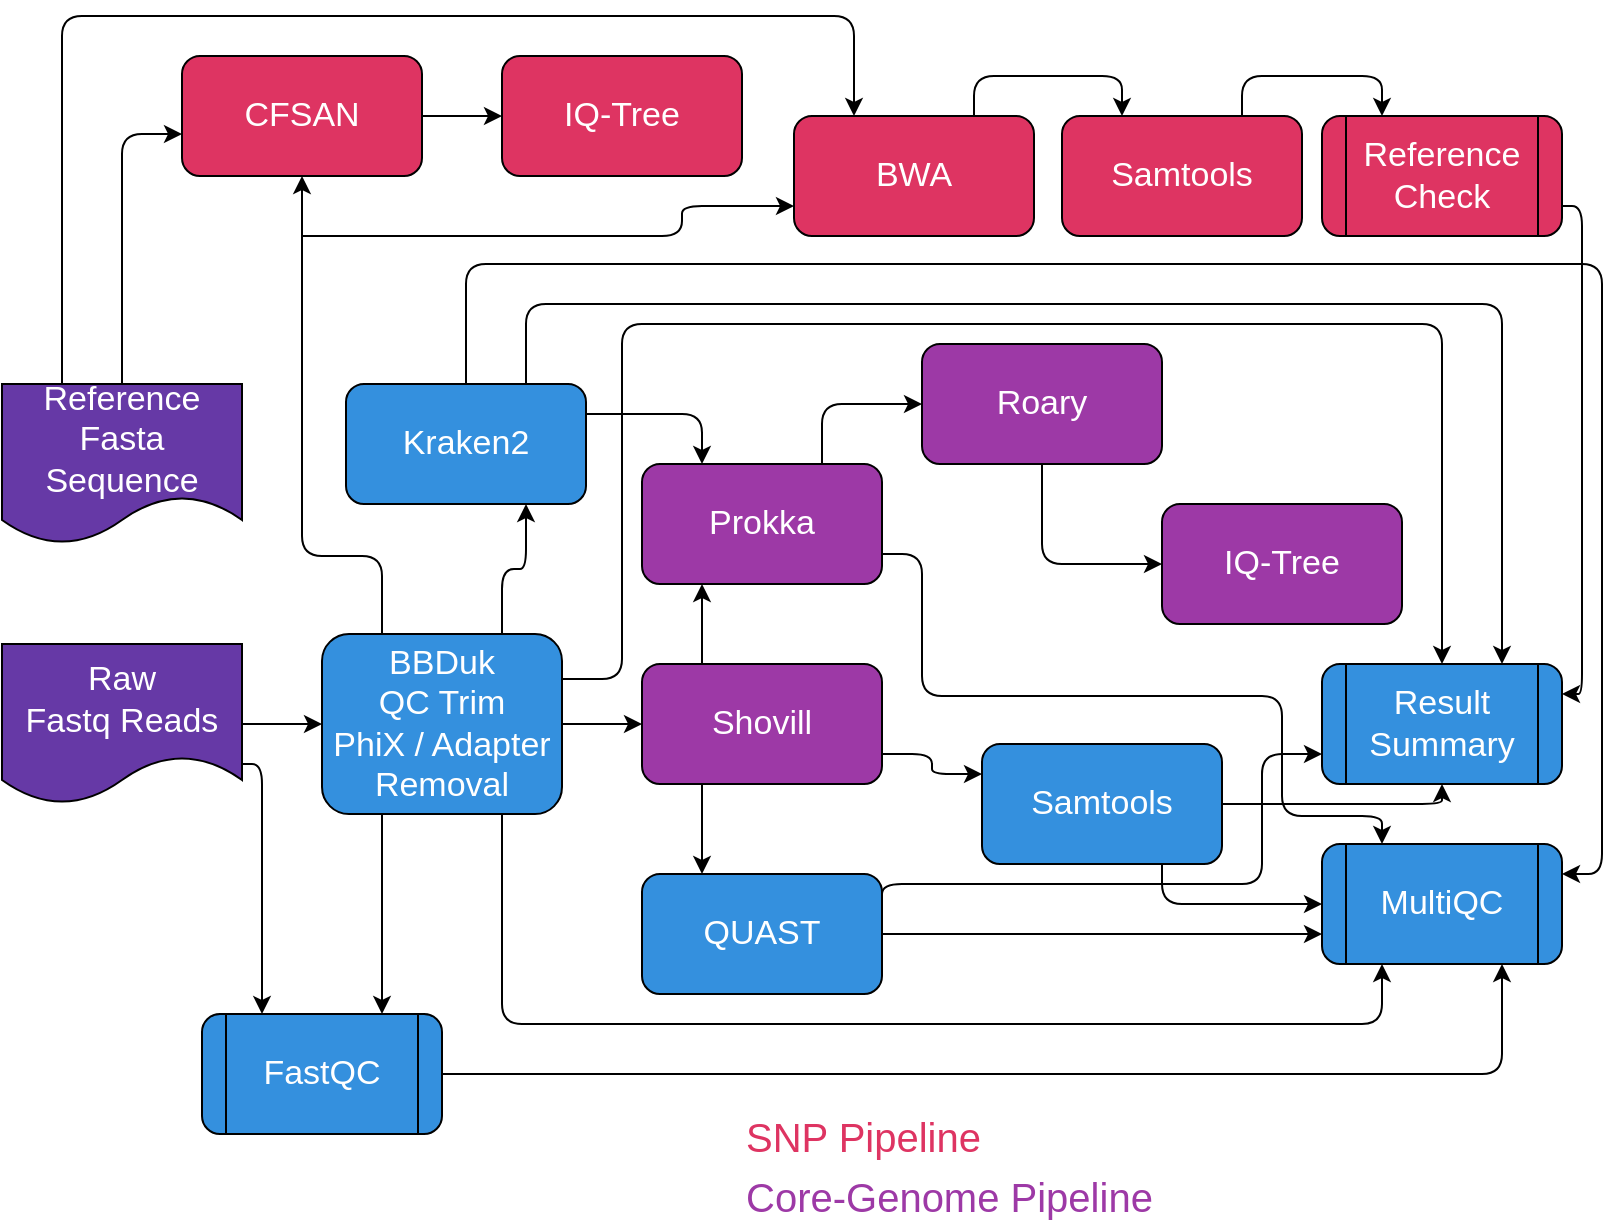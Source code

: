 <mxfile version="15.2.7" type="device"><diagram name="Page-1" id="c7558073-3199-34d8-9f00-42111426c3f3"><mxGraphModel dx="1143" dy="601" grid="1" gridSize="10" guides="1" tooltips="1" connect="1" arrows="1" fold="1" page="1" pageScale="1" pageWidth="826" pageHeight="1169" background="none" math="0" shadow="0"><root><mxCell id="0"/><mxCell id="1" parent="0"/><mxCell id="AH-zZbvjfdgHSXruQW5m-133" style="edgeStyle=orthogonalEdgeStyle;rounded=1;orthogonalLoop=1;jettySize=auto;html=1;exitX=1;exitY=0.75;exitDx=0;exitDy=0;entryX=0.25;entryY=0;entryDx=0;entryDy=0;fontSize=17;" parent="1" source="AH-zZbvjfdgHSXruQW5m-96" target="AH-zZbvjfdgHSXruQW5m-117" edge="1"><mxGeometry relative="1" as="geometry"><Array as="points"><mxPoint x="140" y="414"/></Array></mxGeometry></mxCell><mxCell id="AH-zZbvjfdgHSXruQW5m-96" value="&lt;div style=&quot;font-size: 17px&quot;&gt;&lt;font style=&quot;font-size: 17px&quot;&gt;Raw &lt;br&gt;&lt;/font&gt;&lt;/div&gt;&lt;div style=&quot;font-size: 17px&quot;&gt;&lt;font style=&quot;font-size: 17px&quot;&gt;Fastq Reads&lt;/font&gt;&lt;/div&gt;" style="shape=document;whiteSpace=wrap;html=1;boundedLbl=1;fontColor=#FFFFFF;fillColor=#6639A6;" parent="1" vertex="1"><mxGeometry x="10" y="354" width="120" height="80" as="geometry"/></mxCell><mxCell id="AH-zZbvjfdgHSXruQW5m-122" style="edgeStyle=orthogonalEdgeStyle;rounded=1;orthogonalLoop=1;jettySize=auto;html=1;exitX=0.75;exitY=0;exitDx=0;exitDy=0;entryX=0.75;entryY=1;entryDx=0;entryDy=0;fontSize=17;" parent="1" source="AH-zZbvjfdgHSXruQW5m-100" target="AH-zZbvjfdgHSXruQW5m-101" edge="1"><mxGeometry relative="1" as="geometry"/></mxCell><mxCell id="AH-zZbvjfdgHSXruQW5m-126" style="edgeStyle=orthogonalEdgeStyle;rounded=1;orthogonalLoop=1;jettySize=auto;html=1;exitX=1;exitY=0.5;exitDx=0;exitDy=0;entryX=0;entryY=0.5;entryDx=0;entryDy=0;fontSize=17;" parent="1" source="AH-zZbvjfdgHSXruQW5m-100" target="AH-zZbvjfdgHSXruQW5m-102" edge="1"><mxGeometry relative="1" as="geometry"/></mxCell><mxCell id="AH-zZbvjfdgHSXruQW5m-135" style="edgeStyle=orthogonalEdgeStyle;rounded=0;orthogonalLoop=1;jettySize=auto;html=1;exitX=0.25;exitY=1;exitDx=0;exitDy=0;entryX=0.75;entryY=0;entryDx=0;entryDy=0;fontSize=17;" parent="1" source="AH-zZbvjfdgHSXruQW5m-100" target="AH-zZbvjfdgHSXruQW5m-117" edge="1"><mxGeometry relative="1" as="geometry"/></mxCell><mxCell id="AH-zZbvjfdgHSXruQW5m-146" style="edgeStyle=orthogonalEdgeStyle;rounded=1;orthogonalLoop=1;jettySize=auto;html=1;exitX=0.75;exitY=1;exitDx=0;exitDy=0;entryX=0.25;entryY=1;entryDx=0;entryDy=0;fontSize=17;" parent="1" source="AH-zZbvjfdgHSXruQW5m-100" target="AH-zZbvjfdgHSXruQW5m-119" edge="1"><mxGeometry relative="1" as="geometry"><Array as="points"><mxPoint x="260" y="544"/><mxPoint x="700" y="544"/></Array></mxGeometry></mxCell><mxCell id="AH-zZbvjfdgHSXruQW5m-152" style="edgeStyle=orthogonalEdgeStyle;rounded=1;orthogonalLoop=1;jettySize=auto;html=1;exitX=1;exitY=0.25;exitDx=0;exitDy=0;entryX=0.5;entryY=0;entryDx=0;entryDy=0;fontSize=17;" parent="1" source="AH-zZbvjfdgHSXruQW5m-100" target="AH-zZbvjfdgHSXruQW5m-150" edge="1"><mxGeometry relative="1" as="geometry"><Array as="points"><mxPoint x="320" y="372"/><mxPoint x="320" y="194"/><mxPoint x="730" y="194"/></Array></mxGeometry></mxCell><mxCell id="8ZQ6IaXbmyQ2j4R4nJR4-14" style="edgeStyle=orthogonalEdgeStyle;rounded=1;orthogonalLoop=1;jettySize=auto;html=1;exitX=0.25;exitY=0;exitDx=0;exitDy=0;entryX=0.5;entryY=1;entryDx=0;entryDy=0;" edge="1" parent="1" source="AH-zZbvjfdgHSXruQW5m-100" target="8ZQ6IaXbmyQ2j4R4nJR4-5"><mxGeometry relative="1" as="geometry"><Array as="points"><mxPoint x="200" y="310"/><mxPoint x="160" y="310"/></Array></mxGeometry></mxCell><mxCell id="AH-zZbvjfdgHSXruQW5m-100" value="&lt;div style=&quot;font-size: 17px;&quot;&gt;BBDuk&lt;/div&gt;&lt;div style=&quot;font-size: 17px;&quot;&gt;QC Trim&lt;br style=&quot;font-size: 17px;&quot;&gt;&lt;/div&gt;&lt;div style=&quot;font-size: 17px;&quot;&gt;PhiX / Adapter&lt;/div&gt;&lt;div style=&quot;font-size: 17px;&quot;&gt;Removal&lt;br style=&quot;font-size: 17px;&quot;&gt;&lt;/div&gt;" style="rounded=1;whiteSpace=wrap;html=1;fontSize=17;glass=0;sketch=0;shadow=0;fontColor=#FFFFFF;fillColor=#3490DE;" parent="1" vertex="1"><mxGeometry x="170" y="349" width="120" height="90" as="geometry"/></mxCell><mxCell id="AH-zZbvjfdgHSXruQW5m-156" style="edgeStyle=orthogonalEdgeStyle;rounded=1;orthogonalLoop=1;jettySize=auto;html=1;exitX=0.5;exitY=0;exitDx=0;exitDy=0;entryX=1;entryY=0.25;entryDx=0;entryDy=0;fontSize=17;" parent="1" source="AH-zZbvjfdgHSXruQW5m-101" target="AH-zZbvjfdgHSXruQW5m-119" edge="1"><mxGeometry relative="1" as="geometry"><Array as="points"><mxPoint x="242" y="164"/><mxPoint x="810" y="164"/><mxPoint x="810" y="469"/></Array></mxGeometry></mxCell><mxCell id="AH-zZbvjfdgHSXruQW5m-157" style="edgeStyle=orthogonalEdgeStyle;rounded=1;orthogonalLoop=1;jettySize=auto;html=1;exitX=0.75;exitY=0;exitDx=0;exitDy=0;entryX=0.75;entryY=0;entryDx=0;entryDy=0;fontSize=17;" parent="1" source="AH-zZbvjfdgHSXruQW5m-101" target="AH-zZbvjfdgHSXruQW5m-150" edge="1"><mxGeometry relative="1" as="geometry"><Array as="points"><mxPoint x="272" y="184"/><mxPoint x="760" y="184"/></Array></mxGeometry></mxCell><mxCell id="8ZQ6IaXbmyQ2j4R4nJR4-21" style="edgeStyle=orthogonalEdgeStyle;rounded=1;orthogonalLoop=1;jettySize=auto;html=1;exitX=1;exitY=0.25;exitDx=0;exitDy=0;entryX=0.25;entryY=0;entryDx=0;entryDy=0;" edge="1" parent="1" source="AH-zZbvjfdgHSXruQW5m-101" target="8ZQ6IaXbmyQ2j4R4nJR4-3"><mxGeometry relative="1" as="geometry"/></mxCell><mxCell id="AH-zZbvjfdgHSXruQW5m-101" value="&lt;div style=&quot;font-size: 17px;&quot;&gt;Kraken2&lt;/div&gt;" style="rounded=1;whiteSpace=wrap;html=1;fontSize=17;glass=0;sketch=0;shadow=0;gradientDirection=east;fontColor=#FFFFFF;fillColor=#3490DE;" parent="1" vertex="1"><mxGeometry x="182" y="224" width="120" height="60" as="geometry"/></mxCell><mxCell id="AH-zZbvjfdgHSXruQW5m-140" style="edgeStyle=orthogonalEdgeStyle;rounded=1;orthogonalLoop=1;jettySize=auto;html=1;exitX=1;exitY=0.75;exitDx=0;exitDy=0;entryX=0;entryY=0.25;entryDx=0;entryDy=0;fontSize=17;" parent="1" source="AH-zZbvjfdgHSXruQW5m-102" target="AH-zZbvjfdgHSXruQW5m-130" edge="1"><mxGeometry relative="1" as="geometry"/></mxCell><mxCell id="AH-zZbvjfdgHSXruQW5m-144" style="edgeStyle=orthogonalEdgeStyle;rounded=1;orthogonalLoop=1;jettySize=auto;html=1;exitX=0.25;exitY=1;exitDx=0;exitDy=0;entryX=0.25;entryY=0;entryDx=0;entryDy=0;fontSize=17;" parent="1" source="AH-zZbvjfdgHSXruQW5m-102" target="AH-zZbvjfdgHSXruQW5m-143" edge="1"><mxGeometry relative="1" as="geometry"/></mxCell><mxCell id="8ZQ6IaXbmyQ2j4R4nJR4-8" style="edgeStyle=orthogonalEdgeStyle;rounded=0;orthogonalLoop=1;jettySize=auto;html=1;exitX=0.25;exitY=0;exitDx=0;exitDy=0;entryX=0.25;entryY=1;entryDx=0;entryDy=0;" edge="1" parent="1" source="AH-zZbvjfdgHSXruQW5m-102" target="8ZQ6IaXbmyQ2j4R4nJR4-3"><mxGeometry relative="1" as="geometry"/></mxCell><mxCell id="AH-zZbvjfdgHSXruQW5m-102" value="&lt;div style=&quot;font-size: 17px;&quot;&gt;Shovill&lt;/div&gt;" style="rounded=1;whiteSpace=wrap;html=1;fontSize=17;glass=0;sketch=0;shadow=0;fontColor=#FFFFFF;fillColor=#9d39a6;" parent="1" vertex="1"><mxGeometry x="330" y="364" width="120" height="60" as="geometry"/></mxCell><mxCell id="AH-zZbvjfdgHSXruQW5m-145" style="edgeStyle=orthogonalEdgeStyle;rounded=1;orthogonalLoop=1;jettySize=auto;html=1;exitX=1;exitY=0.5;exitDx=0;exitDy=0;entryX=0.75;entryY=1;entryDx=0;entryDy=0;fontSize=17;" parent="1" source="AH-zZbvjfdgHSXruQW5m-117" target="AH-zZbvjfdgHSXruQW5m-119" edge="1"><mxGeometry relative="1" as="geometry"/></mxCell><mxCell id="AH-zZbvjfdgHSXruQW5m-117" value="FastQC" style="shape=process;whiteSpace=wrap;html=1;backgroundOutline=1;rounded=1;shadow=0;glass=0;sketch=0;fontSize=17;gradientColor=none;fontColor=#FFFFFF;fillColor=#3490DE;" parent="1" vertex="1"><mxGeometry x="110" y="539" width="120" height="60" as="geometry"/></mxCell><mxCell id="AH-zZbvjfdgHSXruQW5m-119" value="MultiQC" style="shape=process;whiteSpace=wrap;html=1;backgroundOutline=1;rounded=1;shadow=0;glass=0;sketch=0;fontSize=17;gradientColor=none;fontColor=#FFFFFF;fillColor=#3490DE;" parent="1" vertex="1"><mxGeometry x="670" y="454" width="120" height="60" as="geometry"/></mxCell><mxCell id="AH-zZbvjfdgHSXruQW5m-120" value="" style="endArrow=classic;html=1;fontSize=17;entryX=0;entryY=0.5;entryDx=0;entryDy=0;exitX=1;exitY=0.5;exitDx=0;exitDy=0;rounded=1;" parent="1" source="AH-zZbvjfdgHSXruQW5m-96" target="AH-zZbvjfdgHSXruQW5m-100" edge="1"><mxGeometry width="50" height="50" relative="1" as="geometry"><mxPoint x="160" y="304" as="sourcePoint"/><mxPoint x="440" y="384" as="targetPoint"/></mxGeometry></mxCell><mxCell id="AH-zZbvjfdgHSXruQW5m-147" style="edgeStyle=orthogonalEdgeStyle;rounded=1;orthogonalLoop=1;jettySize=auto;html=1;exitX=0.75;exitY=1;exitDx=0;exitDy=0;entryX=0;entryY=0.5;entryDx=0;entryDy=0;fontSize=17;" parent="1" source="AH-zZbvjfdgHSXruQW5m-130" target="AH-zZbvjfdgHSXruQW5m-119" edge="1"><mxGeometry relative="1" as="geometry"/></mxCell><mxCell id="AH-zZbvjfdgHSXruQW5m-158" style="edgeStyle=orthogonalEdgeStyle;rounded=1;orthogonalLoop=1;jettySize=auto;html=1;exitX=1;exitY=0.5;exitDx=0;exitDy=0;entryX=0.5;entryY=1;entryDx=0;entryDy=0;fontSize=17;" parent="1" source="AH-zZbvjfdgHSXruQW5m-130" target="AH-zZbvjfdgHSXruQW5m-150" edge="1"><mxGeometry relative="1" as="geometry"><Array as="points"><mxPoint x="730" y="434"/></Array></mxGeometry></mxCell><mxCell id="AH-zZbvjfdgHSXruQW5m-130" value="&lt;div&gt;Samtools&lt;/div&gt;" style="rounded=1;whiteSpace=wrap;html=1;shadow=0;glass=0;sketch=0;fontSize=17;gradientColor=none;fontColor=#FFFFFF;fillColor=#3490DE;" parent="1" vertex="1"><mxGeometry x="500" y="404" width="120" height="60" as="geometry"/></mxCell><mxCell id="AH-zZbvjfdgHSXruQW5m-148" style="edgeStyle=orthogonalEdgeStyle;rounded=1;orthogonalLoop=1;jettySize=auto;html=1;exitX=1;exitY=0.5;exitDx=0;exitDy=0;entryX=0;entryY=0.75;entryDx=0;entryDy=0;fontSize=17;" parent="1" source="AH-zZbvjfdgHSXruQW5m-143" target="AH-zZbvjfdgHSXruQW5m-119" edge="1"><mxGeometry relative="1" as="geometry"/></mxCell><mxCell id="AH-zZbvjfdgHSXruQW5m-153" style="edgeStyle=orthogonalEdgeStyle;rounded=1;orthogonalLoop=1;jettySize=auto;html=1;exitX=1;exitY=0.25;exitDx=0;exitDy=0;entryX=0;entryY=0.75;entryDx=0;entryDy=0;fontSize=17;" parent="1" source="AH-zZbvjfdgHSXruQW5m-143" target="AH-zZbvjfdgHSXruQW5m-150" edge="1"><mxGeometry relative="1" as="geometry"><Array as="points"><mxPoint x="450" y="474"/><mxPoint x="640" y="474"/><mxPoint x="640" y="409"/></Array></mxGeometry></mxCell><mxCell id="AH-zZbvjfdgHSXruQW5m-143" value="QUAST" style="rounded=1;whiteSpace=wrap;html=1;shadow=0;glass=0;sketch=0;fontSize=17;fontColor=#FFFFFF;fillColor=#3490DE;" parent="1" vertex="1"><mxGeometry x="330" y="469" width="120" height="60" as="geometry"/></mxCell><mxCell id="AH-zZbvjfdgHSXruQW5m-150" value="Result Summary" style="shape=process;whiteSpace=wrap;html=1;backgroundOutline=1;rounded=1;shadow=0;glass=0;sketch=0;fontSize=17;gradientColor=none;fontColor=#FFFFFF;fillColor=#3490DE;" parent="1" vertex="1"><mxGeometry x="670" y="364" width="120" height="60" as="geometry"/></mxCell><mxCell id="8ZQ6IaXbmyQ2j4R4nJR4-15" style="edgeStyle=orthogonalEdgeStyle;rounded=1;orthogonalLoop=1;jettySize=auto;html=1;exitX=0.5;exitY=0;exitDx=0;exitDy=0;entryX=0;entryY=0.65;entryDx=0;entryDy=0;entryPerimeter=0;" edge="1" parent="1" source="8ZQ6IaXbmyQ2j4R4nJR4-1" target="8ZQ6IaXbmyQ2j4R4nJR4-5"><mxGeometry relative="1" as="geometry"><Array as="points"><mxPoint x="70" y="99"/></Array></mxGeometry></mxCell><mxCell id="8ZQ6IaXbmyQ2j4R4nJR4-18" style="edgeStyle=orthogonalEdgeStyle;rounded=1;orthogonalLoop=1;jettySize=auto;html=1;exitX=0.25;exitY=0;exitDx=0;exitDy=0;entryX=0.25;entryY=0;entryDx=0;entryDy=0;" edge="1" parent="1" source="8ZQ6IaXbmyQ2j4R4nJR4-1" target="8ZQ6IaXbmyQ2j4R4nJR4-6"><mxGeometry relative="1" as="geometry"><Array as="points"><mxPoint x="40" y="40"/><mxPoint x="436" y="40"/></Array></mxGeometry></mxCell><mxCell id="8ZQ6IaXbmyQ2j4R4nJR4-1" value="&lt;div style=&quot;font-size: 17px&quot;&gt;&lt;font style=&quot;font-size: 17px&quot;&gt;Reference Fasta Sequence&lt;/font&gt;&lt;/div&gt;" style="shape=document;whiteSpace=wrap;html=1;boundedLbl=1;fontColor=#FFFFFF;fillColor=#6639A6;" vertex="1" parent="1"><mxGeometry x="10" y="224" width="120" height="80" as="geometry"/></mxCell><mxCell id="8ZQ6IaXbmyQ2j4R4nJR4-10" style="edgeStyle=orthogonalEdgeStyle;rounded=1;orthogonalLoop=1;jettySize=auto;html=1;exitX=0.5;exitY=1;exitDx=0;exitDy=0;entryX=0;entryY=0.5;entryDx=0;entryDy=0;" edge="1" parent="1" source="8ZQ6IaXbmyQ2j4R4nJR4-2" target="8ZQ6IaXbmyQ2j4R4nJR4-4"><mxGeometry relative="1" as="geometry"/></mxCell><mxCell id="8ZQ6IaXbmyQ2j4R4nJR4-2" value="Roary" style="rounded=1;whiteSpace=wrap;html=1;fontSize=17;glass=0;sketch=0;shadow=0;fontColor=#FFFFFF;fillColor=#9d39a6;" vertex="1" parent="1"><mxGeometry x="470" y="204" width="120" height="60" as="geometry"/></mxCell><mxCell id="8ZQ6IaXbmyQ2j4R4nJR4-9" style="edgeStyle=orthogonalEdgeStyle;rounded=1;orthogonalLoop=1;jettySize=auto;html=1;exitX=0.75;exitY=0;exitDx=0;exitDy=0;entryX=0;entryY=0.5;entryDx=0;entryDy=0;" edge="1" parent="1" source="8ZQ6IaXbmyQ2j4R4nJR4-3" target="8ZQ6IaXbmyQ2j4R4nJR4-2"><mxGeometry relative="1" as="geometry"/></mxCell><mxCell id="8ZQ6IaXbmyQ2j4R4nJR4-12" style="edgeStyle=orthogonalEdgeStyle;rounded=1;orthogonalLoop=1;jettySize=auto;html=1;exitX=1;exitY=0.75;exitDx=0;exitDy=0;entryX=0.25;entryY=0;entryDx=0;entryDy=0;" edge="1" parent="1" source="8ZQ6IaXbmyQ2j4R4nJR4-3" target="AH-zZbvjfdgHSXruQW5m-119"><mxGeometry relative="1" as="geometry"><Array as="points"><mxPoint x="470" y="309"/><mxPoint x="470" y="380"/><mxPoint x="650" y="380"/><mxPoint x="650" y="440"/><mxPoint x="700" y="440"/></Array></mxGeometry></mxCell><mxCell id="8ZQ6IaXbmyQ2j4R4nJR4-3" value="&lt;div&gt;Prokka&lt;/div&gt;" style="rounded=1;whiteSpace=wrap;html=1;fontSize=17;glass=0;sketch=0;shadow=0;fontColor=#FFFFFF;fillColor=#9d39a6;" vertex="1" parent="1"><mxGeometry x="330" y="264" width="120" height="60" as="geometry"/></mxCell><mxCell id="8ZQ6IaXbmyQ2j4R4nJR4-4" value="&lt;div&gt;IQ-Tree&lt;/div&gt;" style="rounded=1;whiteSpace=wrap;html=1;fontSize=17;glass=0;sketch=0;shadow=0;fontColor=#FFFFFF;fillColor=#9d39a6;" vertex="1" parent="1"><mxGeometry x="590" y="284" width="120" height="60" as="geometry"/></mxCell><mxCell id="8ZQ6IaXbmyQ2j4R4nJR4-16" style="edgeStyle=orthogonalEdgeStyle;rounded=1;orthogonalLoop=1;jettySize=auto;html=1;exitX=1;exitY=0.5;exitDx=0;exitDy=0;entryX=0;entryY=0.5;entryDx=0;entryDy=0;" edge="1" parent="1" source="8ZQ6IaXbmyQ2j4R4nJR4-5" target="8ZQ6IaXbmyQ2j4R4nJR4-7"><mxGeometry relative="1" as="geometry"/></mxCell><mxCell id="8ZQ6IaXbmyQ2j4R4nJR4-5" value="CFSAN" style="rounded=1;whiteSpace=wrap;html=1;fontSize=17;glass=0;sketch=0;shadow=0;fontColor=#FFFFFF;fillColor=#de3462;" vertex="1" parent="1"><mxGeometry x="100" y="60" width="120" height="60" as="geometry"/></mxCell><mxCell id="8ZQ6IaXbmyQ2j4R4nJR4-27" style="edgeStyle=orthogonalEdgeStyle;rounded=1;orthogonalLoop=1;jettySize=auto;html=1;exitX=0.75;exitY=0;exitDx=0;exitDy=0;entryX=0.25;entryY=0;entryDx=0;entryDy=0;fontSize=20;fontColor=#9d39a6;" edge="1" parent="1" source="8ZQ6IaXbmyQ2j4R4nJR4-6" target="8ZQ6IaXbmyQ2j4R4nJR4-26"><mxGeometry relative="1" as="geometry"/></mxCell><mxCell id="8ZQ6IaXbmyQ2j4R4nJR4-6" value="&lt;div&gt;BWA&lt;/div&gt;" style="rounded=1;whiteSpace=wrap;html=1;fontSize=17;glass=0;sketch=0;shadow=0;fontColor=#FFFFFF;fillColor=#de3462;" vertex="1" parent="1"><mxGeometry x="406" y="90" width="120" height="60" as="geometry"/></mxCell><mxCell id="8ZQ6IaXbmyQ2j4R4nJR4-17" style="edgeStyle=orthogonalEdgeStyle;rounded=1;orthogonalLoop=1;jettySize=auto;html=1;entryX=0;entryY=0.75;entryDx=0;entryDy=0;" edge="1" parent="1" target="8ZQ6IaXbmyQ2j4R4nJR4-6"><mxGeometry relative="1" as="geometry"><mxPoint x="160" y="150" as="sourcePoint"/><Array as="points"><mxPoint x="350" y="150"/><mxPoint x="350" y="135"/></Array></mxGeometry></mxCell><mxCell id="8ZQ6IaXbmyQ2j4R4nJR4-7" value="&lt;div&gt;IQ-Tree&lt;/div&gt;" style="rounded=1;whiteSpace=wrap;html=1;fontSize=17;glass=0;sketch=0;shadow=0;fontColor=#FFFFFF;fillColor=#de3462;" vertex="1" parent="1"><mxGeometry x="260" y="60" width="120" height="60" as="geometry"/></mxCell><mxCell id="8ZQ6IaXbmyQ2j4R4nJR4-25" style="edgeStyle=orthogonalEdgeStyle;rounded=1;orthogonalLoop=1;jettySize=auto;html=1;exitX=1;exitY=0.75;exitDx=0;exitDy=0;entryX=1;entryY=0.25;entryDx=0;entryDy=0;fontSize=20;fontColor=#9d39a6;" edge="1" parent="1" source="8ZQ6IaXbmyQ2j4R4nJR4-19" target="AH-zZbvjfdgHSXruQW5m-150"><mxGeometry relative="1" as="geometry"><Array as="points"><mxPoint x="800" y="135"/><mxPoint x="800" y="379"/></Array></mxGeometry></mxCell><mxCell id="8ZQ6IaXbmyQ2j4R4nJR4-19" value="Reference Check" style="shape=process;whiteSpace=wrap;html=1;backgroundOutline=1;rounded=1;shadow=0;glass=0;sketch=0;fontSize=17;gradientColor=none;fontColor=#FFFFFF;fillColor=#de3462;" vertex="1" parent="1"><mxGeometry x="670" y="90" width="120" height="60" as="geometry"/></mxCell><mxCell id="8ZQ6IaXbmyQ2j4R4nJR4-22" value="Core-Genome Pipeline" style="text;html=1;strokeColor=none;fillColor=none;align=left;verticalAlign=middle;whiteSpace=wrap;rounded=0;fontSize=20;fontColor=#9d39a6;" vertex="1" parent="1"><mxGeometry x="380" y="620" width="230" height="20" as="geometry"/></mxCell><mxCell id="8ZQ6IaXbmyQ2j4R4nJR4-23" value="SNP Pipeline" style="text;html=1;strokeColor=none;fillColor=none;align=left;verticalAlign=middle;whiteSpace=wrap;rounded=0;fontSize=20;fontColor=#DE3462;" vertex="1" parent="1"><mxGeometry x="380" y="590" width="130" height="20" as="geometry"/></mxCell><mxCell id="8ZQ6IaXbmyQ2j4R4nJR4-28" style="edgeStyle=orthogonalEdgeStyle;rounded=1;orthogonalLoop=1;jettySize=auto;html=1;exitX=0.75;exitY=0;exitDx=0;exitDy=0;entryX=0.25;entryY=0;entryDx=0;entryDy=0;fontSize=20;fontColor=#9d39a6;" edge="1" parent="1" source="8ZQ6IaXbmyQ2j4R4nJR4-26" target="8ZQ6IaXbmyQ2j4R4nJR4-19"><mxGeometry relative="1" as="geometry"/></mxCell><mxCell id="8ZQ6IaXbmyQ2j4R4nJR4-26" value="&lt;div&gt;Samtools&lt;/div&gt;" style="rounded=1;whiteSpace=wrap;html=1;shadow=0;glass=0;sketch=0;fontSize=17;gradientColor=none;fontColor=#FFFFFF;fillColor=#DE3462;" vertex="1" parent="1"><mxGeometry x="540" y="90" width="120" height="60" as="geometry"/></mxCell></root></mxGraphModel></diagram></mxfile>